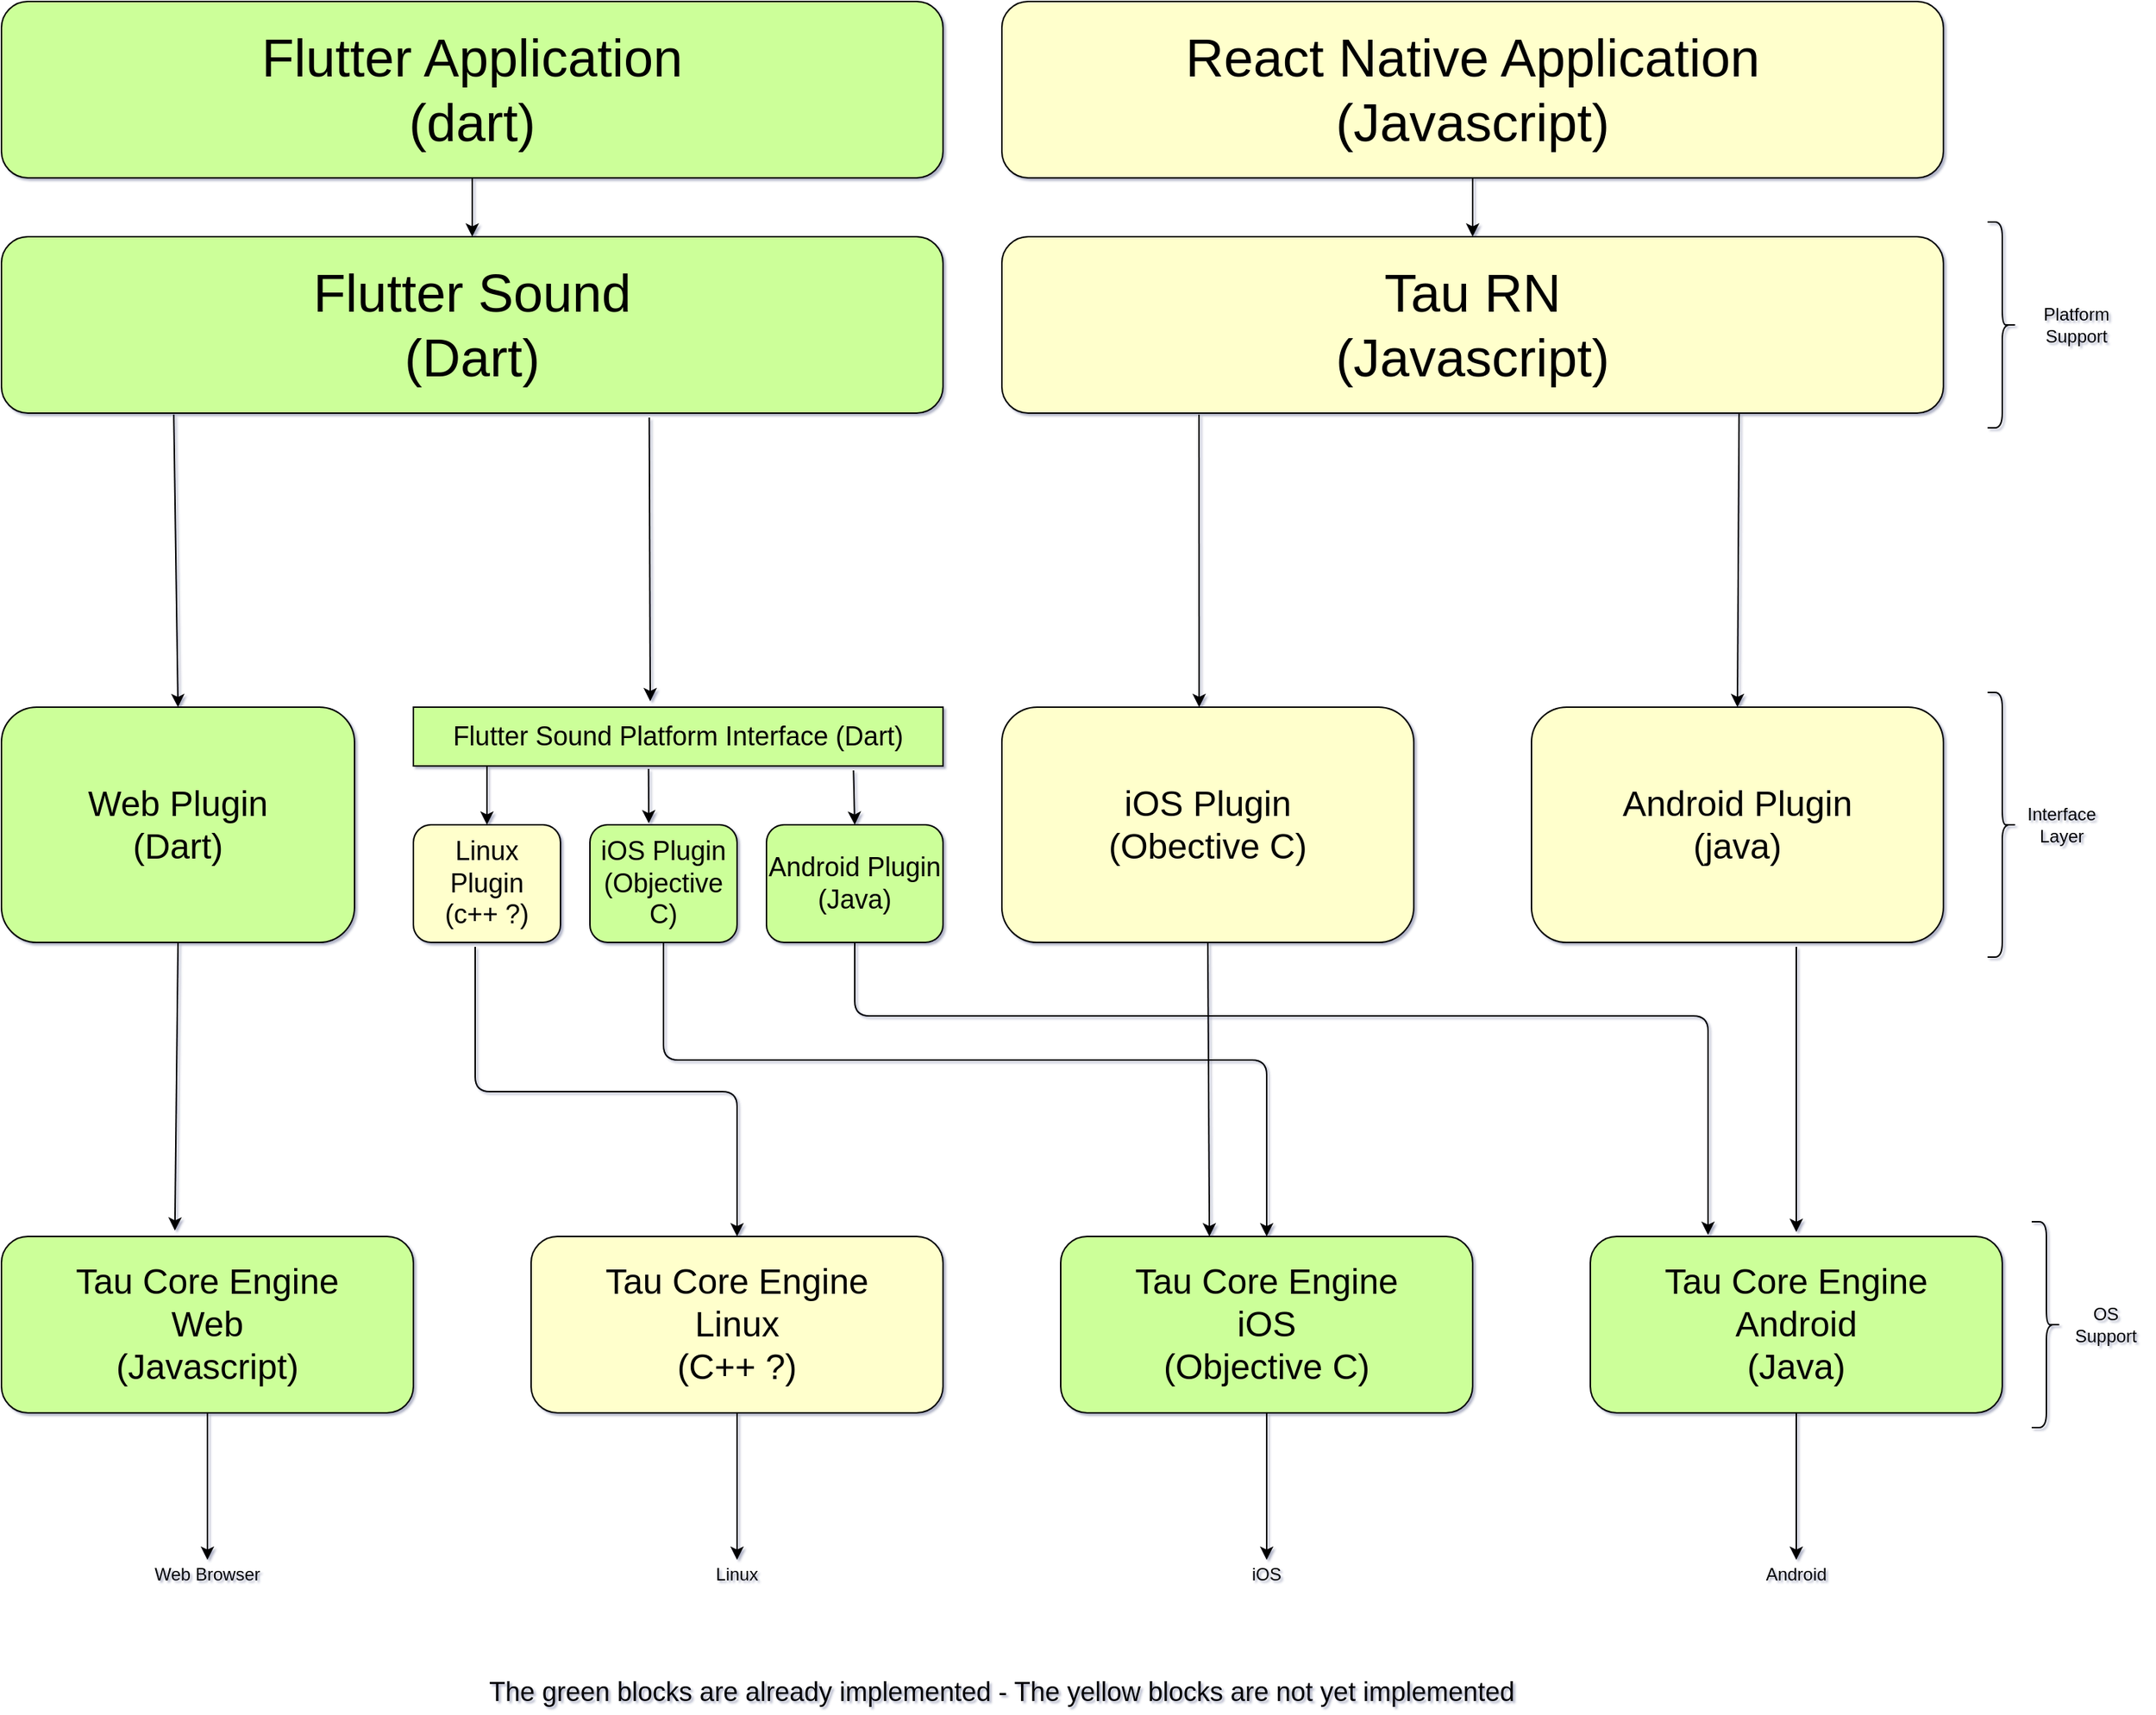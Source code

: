 <mxfile version="13.10.0" type="device"><diagram name="Page-1" id="97916047-d0de-89f5-080d-49f4d83e522f"><mxGraphModel dx="1492" dy="1057" grid="1" gridSize="10" guides="1" tooltips="1" connect="1" arrows="1" fold="1" page="1" pageScale="1.5" pageWidth="1169" pageHeight="827" background="#ffffff" math="0" shadow="1"><root><mxCell id="0"/><mxCell id="1" parent="0"/><mxCell id="a8Q7tfqqY6BaiDd8TQdQ-55" value="&lt;font style=&quot;font-size: 36px&quot;&gt;Flutter Application&lt;br&gt;(dart)&lt;/font&gt;" style="rounded=1;whiteSpace=wrap;html=1;fillColor=#CCFF99;" vertex="1" parent="1"><mxGeometry x="80" y="40" width="640" height="120" as="geometry"/></mxCell><mxCell id="a8Q7tfqqY6BaiDd8TQdQ-56" value="&lt;font style=&quot;font-size: 36px&quot;&gt;React Native Application&lt;br&gt;(Javascript)&lt;/font&gt;" style="rounded=1;whiteSpace=wrap;html=1;fillColor=#FFFFCC;" vertex="1" parent="1"><mxGeometry x="760" y="40" width="640" height="120" as="geometry"/></mxCell><mxCell id="a8Q7tfqqY6BaiDd8TQdQ-58" value="&lt;font style=&quot;font-size: 36px&quot;&gt;&lt;font&gt;Flutter Sound&lt;br&gt;&lt;/font&gt;&lt;font&gt;(Dart)&lt;/font&gt;&lt;/font&gt;" style="rounded=1;whiteSpace=wrap;html=1;strokeColor=#000000;fillColor=#CCFF99;" vertex="1" parent="1"><mxGeometry x="80" y="200" width="640" height="120" as="geometry"/></mxCell><mxCell id="a8Q7tfqqY6BaiDd8TQdQ-59" value="&lt;font&gt;&lt;font style=&quot;font-size: 36px&quot;&gt;Tau RN&lt;br&gt;(Javascript)&lt;/font&gt;&lt;br&gt;&lt;/font&gt;" style="rounded=1;whiteSpace=wrap;html=1;fillColor=#FFFFCC;" vertex="1" parent="1"><mxGeometry x="760" y="200" width="640" height="120" as="geometry"/></mxCell><mxCell id="a8Q7tfqqY6BaiDd8TQdQ-77" style="edgeStyle=orthogonalEdgeStyle;rounded=0;orthogonalLoop=1;jettySize=auto;html=1;exitX=0.5;exitY=1;exitDx=0;exitDy=0;entryX=0.5;entryY=0;entryDx=0;entryDy=0;" edge="1" parent="1" source="a8Q7tfqqY6BaiDd8TQdQ-60" target="a8Q7tfqqY6BaiDd8TQdQ-80"><mxGeometry relative="1" as="geometry"><mxPoint x="220" y="1080" as="targetPoint"/></mxGeometry></mxCell><mxCell id="a8Q7tfqqY6BaiDd8TQdQ-60" value="&lt;font style=&quot;font-size: 24px&quot;&gt;Tau Core Engine&lt;br&gt;Web&lt;br&gt;(Javascript)&lt;/font&gt;" style="rounded=1;whiteSpace=wrap;html=1;fillColor=#CCFF99;" vertex="1" parent="1"><mxGeometry x="80" y="880" width="280" height="120" as="geometry"/></mxCell><mxCell id="a8Q7tfqqY6BaiDd8TQdQ-64" value="&lt;font&gt;&lt;font style=&quot;font-size: 24px&quot;&gt;Tau Core Engine&lt;br&gt;Linux&lt;br&gt;(C++ ?)&lt;/font&gt;&lt;br&gt;&lt;/font&gt;" style="rounded=1;whiteSpace=wrap;html=1;fillColor=#FFFFCC;" vertex="1" parent="1"><mxGeometry x="440" y="880" width="280" height="120" as="geometry"/></mxCell><mxCell id="a8Q7tfqqY6BaiDd8TQdQ-65" value="&lt;font&gt;&lt;font style=&quot;font-size: 24px&quot;&gt;Tau Core Engine&lt;br&gt;iOS&lt;br&gt;(Objective C)&lt;/font&gt;&lt;br&gt;&lt;/font&gt;" style="rounded=1;whiteSpace=wrap;html=1;fillColor=#CCFF99;" vertex="1" parent="1"><mxGeometry x="800" y="880" width="280" height="120" as="geometry"/></mxCell><mxCell id="a8Q7tfqqY6BaiDd8TQdQ-66" value="&lt;font style=&quot;font-size: 24px&quot;&gt;Tau Core Engine&lt;br&gt;Android&lt;br&gt;(Java)&lt;/font&gt;" style="rounded=1;whiteSpace=wrap;html=1;fillColor=#CCFF99;" vertex="1" parent="1"><mxGeometry x="1160" y="880" width="280" height="120" as="geometry"/></mxCell><mxCell id="a8Q7tfqqY6BaiDd8TQdQ-67" value="&lt;font style=&quot;font-size: 24px&quot;&gt;Web Plugin&lt;br&gt;(Dart)&lt;/font&gt;" style="rounded=1;whiteSpace=wrap;html=1;fillColor=#CCFF99;" vertex="1" parent="1"><mxGeometry x="80" y="520" width="240" height="160" as="geometry"/></mxCell><mxCell id="a8Q7tfqqY6BaiDd8TQdQ-68" value="&lt;font style=&quot;font-size: 18px&quot;&gt;Flutter Sound Platform Interface (Dart)&lt;/font&gt;" style="rounded=0;whiteSpace=wrap;html=1;fillColor=#CCFF99;" vertex="1" parent="1"><mxGeometry x="360" y="520" width="360" height="40" as="geometry"/></mxCell><mxCell id="a8Q7tfqqY6BaiDd8TQdQ-69" value="&lt;font style=&quot;font-size: 18px&quot;&gt;Linux Plugin&lt;br&gt;(c++ ?)&lt;/font&gt;" style="rounded=1;whiteSpace=wrap;html=1;fillColor=#FFFFCC;" vertex="1" parent="1"><mxGeometry x="360" y="600" width="100" height="80" as="geometry"/></mxCell><mxCell id="a8Q7tfqqY6BaiDd8TQdQ-70" value="&lt;font style=&quot;font-size: 18px&quot;&gt;iOS Plugin&lt;br&gt;(Objective C)&lt;/font&gt;" style="rounded=1;whiteSpace=wrap;html=1;fillColor=#CCFF99;" vertex="1" parent="1"><mxGeometry x="480" y="600" width="100" height="80" as="geometry"/></mxCell><mxCell id="a8Q7tfqqY6BaiDd8TQdQ-71" value="&lt;font style=&quot;font-size: 18px&quot;&gt;Android Plugin&lt;br&gt;(Java)&lt;/font&gt;" style="rounded=1;whiteSpace=wrap;html=1;fillColor=#CCFF99;" vertex="1" parent="1"><mxGeometry x="600" y="600" width="120" height="80" as="geometry"/></mxCell><mxCell id="a8Q7tfqqY6BaiDd8TQdQ-72" value="&lt;font style=&quot;font-size: 24px&quot;&gt;iOS Plugin&lt;br&gt;(Obective C)&lt;/font&gt;" style="rounded=1;whiteSpace=wrap;html=1;fillColor=#FFFFCC;" vertex="1" parent="1"><mxGeometry x="760" y="520" width="280" height="160" as="geometry"/></mxCell><mxCell id="a8Q7tfqqY6BaiDd8TQdQ-73" value="&lt;font style=&quot;font-size: 24px&quot;&gt;Android Plugin&lt;br&gt;(java)&lt;/font&gt;" style="rounded=1;whiteSpace=wrap;html=1;fillColor=#FFFFCC;" vertex="1" parent="1"><mxGeometry x="1120" y="520" width="280" height="160" as="geometry"/></mxCell><mxCell id="a8Q7tfqqY6BaiDd8TQdQ-75" value="&lt;font style=&quot;font-size: 18px&quot;&gt;The green blocks are already implemented - The yellow blocks are not yet implemented&lt;/font&gt;" style="text;html=1;strokeColor=none;fillColor=none;align=center;verticalAlign=middle;whiteSpace=wrap;rounded=0;" vertex="1" parent="1"><mxGeometry x="360" y="1180" width="800" height="20" as="geometry"/></mxCell><mxCell id="a8Q7tfqqY6BaiDd8TQdQ-80" value="Web Browser" style="text;html=1;strokeColor=none;fillColor=none;align=center;verticalAlign=middle;whiteSpace=wrap;rounded=0;" vertex="1" parent="1"><mxGeometry x="180" y="1100" width="80" height="20" as="geometry"/></mxCell><mxCell id="a8Q7tfqqY6BaiDd8TQdQ-81" value="" style="endArrow=classic;html=1;exitX=0.5;exitY=1;exitDx=0;exitDy=0;" edge="1" parent="1" source="a8Q7tfqqY6BaiDd8TQdQ-64"><mxGeometry width="50" height="50" relative="1" as="geometry"><mxPoint x="550" y="1080" as="sourcePoint"/><mxPoint x="580" y="1100" as="targetPoint"/></mxGeometry></mxCell><mxCell id="a8Q7tfqqY6BaiDd8TQdQ-86" value="Linux" style="text;html=1;strokeColor=none;fillColor=none;align=center;verticalAlign=middle;whiteSpace=wrap;rounded=0;" vertex="1" parent="1"><mxGeometry x="560" y="1100" width="40" height="20" as="geometry"/></mxCell><mxCell id="a8Q7tfqqY6BaiDd8TQdQ-88" value="" style="endArrow=classic;html=1;exitX=0.5;exitY=1;exitDx=0;exitDy=0;" edge="1" parent="1" source="a8Q7tfqqY6BaiDd8TQdQ-66"><mxGeometry width="50" height="50" relative="1" as="geometry"><mxPoint x="1300" y="1110" as="sourcePoint"/><mxPoint x="1300" y="1100" as="targetPoint"/></mxGeometry></mxCell><mxCell id="a8Q7tfqqY6BaiDd8TQdQ-89" value="" style="endArrow=classic;html=1;exitX=0.5;exitY=1;exitDx=0;exitDy=0;" edge="1" parent="1" source="a8Q7tfqqY6BaiDd8TQdQ-65"><mxGeometry width="50" height="50" relative="1" as="geometry"><mxPoint x="915" y="1100" as="sourcePoint"/><mxPoint x="940" y="1100" as="targetPoint"/></mxGeometry></mxCell><mxCell id="a8Q7tfqqY6BaiDd8TQdQ-90" value="iOS" style="text;html=1;strokeColor=none;fillColor=none;align=center;verticalAlign=middle;whiteSpace=wrap;rounded=0;" vertex="1" parent="1"><mxGeometry x="920" y="1100" width="40" height="20" as="geometry"/></mxCell><mxCell id="a8Q7tfqqY6BaiDd8TQdQ-91" value="Android" style="text;html=1;strokeColor=none;fillColor=none;align=center;verticalAlign=middle;whiteSpace=wrap;rounded=0;" vertex="1" parent="1"><mxGeometry x="1280" y="1100" width="40" height="20" as="geometry"/></mxCell><mxCell id="a8Q7tfqqY6BaiDd8TQdQ-92" value="" style="endArrow=classic;html=1;entryX=0.5;entryY=0;entryDx=0;entryDy=0;exitX=0.183;exitY=1.008;exitDx=0;exitDy=0;exitPerimeter=0;" edge="1" parent="1" source="a8Q7tfqqY6BaiDd8TQdQ-58" target="a8Q7tfqqY6BaiDd8TQdQ-67"><mxGeometry width="50" height="50" relative="1" as="geometry"><mxPoint x="210" y="340" as="sourcePoint"/><mxPoint x="830" y="410" as="targetPoint"/></mxGeometry></mxCell><mxCell id="a8Q7tfqqY6BaiDd8TQdQ-94" value="" style="endArrow=classic;html=1;exitX=0.5;exitY=1;exitDx=0;exitDy=0;entryX=0.421;entryY=-0.033;entryDx=0;entryDy=0;entryPerimeter=0;" edge="1" parent="1" source="a8Q7tfqqY6BaiDd8TQdQ-67" target="a8Q7tfqqY6BaiDd8TQdQ-60"><mxGeometry width="50" height="50" relative="1" as="geometry"><mxPoint x="210" y="770" as="sourcePoint"/><mxPoint x="198" y="870" as="targetPoint"/></mxGeometry></mxCell><mxCell id="a8Q7tfqqY6BaiDd8TQdQ-95" value="" style="endArrow=classic;html=1;exitX=0.5;exitY=1;exitDx=0;exitDy=0;entryX=0.5;entryY=0;entryDx=0;entryDy=0;" edge="1" parent="1" source="a8Q7tfqqY6BaiDd8TQdQ-55" target="a8Q7tfqqY6BaiDd8TQdQ-58"><mxGeometry width="50" height="50" relative="1" as="geometry"><mxPoint x="350" y="220" as="sourcePoint"/><mxPoint x="400" y="170" as="targetPoint"/></mxGeometry></mxCell><mxCell id="a8Q7tfqqY6BaiDd8TQdQ-96" value="" style="endArrow=classic;html=1;exitX=0.5;exitY=1;exitDx=0;exitDy=0;" edge="1" parent="1" source="a8Q7tfqqY6BaiDd8TQdQ-56"><mxGeometry width="50" height="50" relative="1" as="geometry"><mxPoint x="1010" y="430" as="sourcePoint"/><mxPoint x="1080" y="200" as="targetPoint"/></mxGeometry></mxCell><mxCell id="a8Q7tfqqY6BaiDd8TQdQ-97" value="" style="endArrow=classic;html=1;exitX=0.688;exitY=1.025;exitDx=0;exitDy=0;exitPerimeter=0;" edge="1" parent="1" source="a8Q7tfqqY6BaiDd8TQdQ-58"><mxGeometry width="50" height="50" relative="1" as="geometry"><mxPoint x="580" y="420" as="sourcePoint"/><mxPoint x="521" y="516" as="targetPoint"/></mxGeometry></mxCell><mxCell id="a8Q7tfqqY6BaiDd8TQdQ-98" value="" style="endArrow=classic;html=1;entryX=0.5;entryY=0;entryDx=0;entryDy=0;" edge="1" parent="1" target="a8Q7tfqqY6BaiDd8TQdQ-69"><mxGeometry width="50" height="50" relative="1" as="geometry"><mxPoint x="410" y="560" as="sourcePoint"/><mxPoint x="730" y="400" as="targetPoint"/></mxGeometry></mxCell><mxCell id="a8Q7tfqqY6BaiDd8TQdQ-99" value="" style="endArrow=classic;html=1;exitX=0.444;exitY=1.05;exitDx=0;exitDy=0;exitPerimeter=0;entryX=0.4;entryY=-0.012;entryDx=0;entryDy=0;entryPerimeter=0;" edge="1" parent="1" source="a8Q7tfqqY6BaiDd8TQdQ-68" target="a8Q7tfqqY6BaiDd8TQdQ-70"><mxGeometry width="50" height="50" relative="1" as="geometry"><mxPoint x="780" y="500" as="sourcePoint"/><mxPoint x="830" y="450" as="targetPoint"/></mxGeometry></mxCell><mxCell id="a8Q7tfqqY6BaiDd8TQdQ-100" value="" style="endArrow=classic;html=1;exitX=0.831;exitY=1.075;exitDx=0;exitDy=0;exitPerimeter=0;entryX=0.5;entryY=0;entryDx=0;entryDy=0;" edge="1" parent="1" source="a8Q7tfqqY6BaiDd8TQdQ-68" target="a8Q7tfqqY6BaiDd8TQdQ-71"><mxGeometry width="50" height="50" relative="1" as="geometry"><mxPoint x="780" y="500" as="sourcePoint"/><mxPoint x="830" y="450" as="targetPoint"/></mxGeometry></mxCell><mxCell id="a8Q7tfqqY6BaiDd8TQdQ-101" value="" style="edgeStyle=elbowEdgeStyle;elbow=vertical;endArrow=classic;html=1;exitX=0.42;exitY=1.038;exitDx=0;exitDy=0;exitPerimeter=0;entryX=0.5;entryY=0;entryDx=0;entryDy=0;" edge="1" parent="1" source="a8Q7tfqqY6BaiDd8TQdQ-69" target="a8Q7tfqqY6BaiDd8TQdQ-64"><mxGeometry width="50" height="50" relative="1" as="geometry"><mxPoint x="780" y="580" as="sourcePoint"/><mxPoint x="830" y="530" as="targetPoint"/></mxGeometry></mxCell><mxCell id="a8Q7tfqqY6BaiDd8TQdQ-102" value="" style="edgeStyle=elbowEdgeStyle;elbow=vertical;endArrow=classic;html=1;exitX=0.5;exitY=1;exitDx=0;exitDy=0;entryX=0.5;entryY=0;entryDx=0;entryDy=0;" edge="1" parent="1" source="a8Q7tfqqY6BaiDd8TQdQ-70" target="a8Q7tfqqY6BaiDd8TQdQ-65"><mxGeometry width="50" height="50" relative="1" as="geometry"><mxPoint x="780" y="580" as="sourcePoint"/><mxPoint x="830" y="530" as="targetPoint"/><Array as="points"><mxPoint x="730" y="760"/></Array></mxGeometry></mxCell><mxCell id="a8Q7tfqqY6BaiDd8TQdQ-103" value="" style="edgeStyle=elbowEdgeStyle;elbow=vertical;endArrow=classic;html=1;exitX=0.5;exitY=1;exitDx=0;exitDy=0;" edge="1" parent="1" source="a8Q7tfqqY6BaiDd8TQdQ-71"><mxGeometry width="50" height="50" relative="1" as="geometry"><mxPoint x="780" y="580" as="sourcePoint"/><mxPoint x="1240" y="879" as="targetPoint"/><Array as="points"><mxPoint x="980" y="730"/></Array></mxGeometry></mxCell><mxCell id="a8Q7tfqqY6BaiDd8TQdQ-104" value="" style="endArrow=classic;html=1;exitX=0.5;exitY=1;exitDx=0;exitDy=0;entryX=0.361;entryY=0;entryDx=0;entryDy=0;entryPerimeter=0;" edge="1" parent="1" source="a8Q7tfqqY6BaiDd8TQdQ-72" target="a8Q7tfqqY6BaiDd8TQdQ-65"><mxGeometry width="50" height="50" relative="1" as="geometry"><mxPoint x="780" y="580" as="sourcePoint"/><mxPoint x="830" y="530" as="targetPoint"/></mxGeometry></mxCell><mxCell id="a8Q7tfqqY6BaiDd8TQdQ-105" value="" style="endArrow=classic;html=1;" edge="1" parent="1"><mxGeometry width="50" height="50" relative="1" as="geometry"><mxPoint x="1300" y="683" as="sourcePoint"/><mxPoint x="1300" y="877" as="targetPoint"/></mxGeometry></mxCell><mxCell id="a8Q7tfqqY6BaiDd8TQdQ-106" value="" style="endArrow=classic;html=1;entryX=0.479;entryY=0;entryDx=0;entryDy=0;entryPerimeter=0;" edge="1" parent="1" target="a8Q7tfqqY6BaiDd8TQdQ-72"><mxGeometry width="50" height="50" relative="1" as="geometry"><mxPoint x="894" y="321" as="sourcePoint"/><mxPoint x="830" y="530" as="targetPoint"/></mxGeometry></mxCell><mxCell id="a8Q7tfqqY6BaiDd8TQdQ-107" value="" style="endArrow=classic;html=1;exitX=0.783;exitY=1;exitDx=0;exitDy=0;exitPerimeter=0;entryX=0.5;entryY=0;entryDx=0;entryDy=0;" edge="1" parent="1" source="a8Q7tfqqY6BaiDd8TQdQ-59" target="a8Q7tfqqY6BaiDd8TQdQ-73"><mxGeometry width="50" height="50" relative="1" as="geometry"><mxPoint x="780" y="580" as="sourcePoint"/><mxPoint x="830" y="530" as="targetPoint"/></mxGeometry></mxCell><mxCell id="a8Q7tfqqY6BaiDd8TQdQ-111" value="" style="shape=curlyBracket;whiteSpace=wrap;html=1;rounded=1;strokeColor=#000000;fillColor=#CCFF99;direction=west;" vertex="1" parent="1"><mxGeometry x="1430" y="510" width="20" height="180" as="geometry"/></mxCell><mxCell id="a8Q7tfqqY6BaiDd8TQdQ-112" value="" style="shape=curlyBracket;whiteSpace=wrap;html=1;rounded=1;strokeColor=#000000;fillColor=#CCFF99;direction=west;" vertex="1" parent="1"><mxGeometry x="1430" y="190" width="20" height="140" as="geometry"/></mxCell><mxCell id="a8Q7tfqqY6BaiDd8TQdQ-113" value="" style="shape=curlyBracket;whiteSpace=wrap;html=1;rounded=1;strokeColor=#000000;fillColor=#CCFF99;direction=west;" vertex="1" parent="1"><mxGeometry x="1460" y="870" width="20" height="140" as="geometry"/></mxCell><mxCell id="a8Q7tfqqY6BaiDd8TQdQ-114" value="Platform&lt;br&gt;Support" style="text;html=1;align=center;verticalAlign=middle;resizable=0;points=[];autosize=1;" vertex="1" parent="1"><mxGeometry x="1460" y="245" width="60" height="30" as="geometry"/></mxCell><mxCell id="a8Q7tfqqY6BaiDd8TQdQ-115" value="Interface&lt;br&gt;Layer" style="text;html=1;align=center;verticalAlign=middle;resizable=0;points=[];autosize=1;" vertex="1" parent="1"><mxGeometry x="1450" y="585" width="60" height="30" as="geometry"/></mxCell><mxCell id="a8Q7tfqqY6BaiDd8TQdQ-116" value="OS&lt;br&gt;Support" style="text;html=1;align=center;verticalAlign=middle;resizable=0;points=[];autosize=1;" vertex="1" parent="1"><mxGeometry x="1480" y="925" width="60" height="30" as="geometry"/></mxCell></root></mxGraphModel></diagram></mxfile>